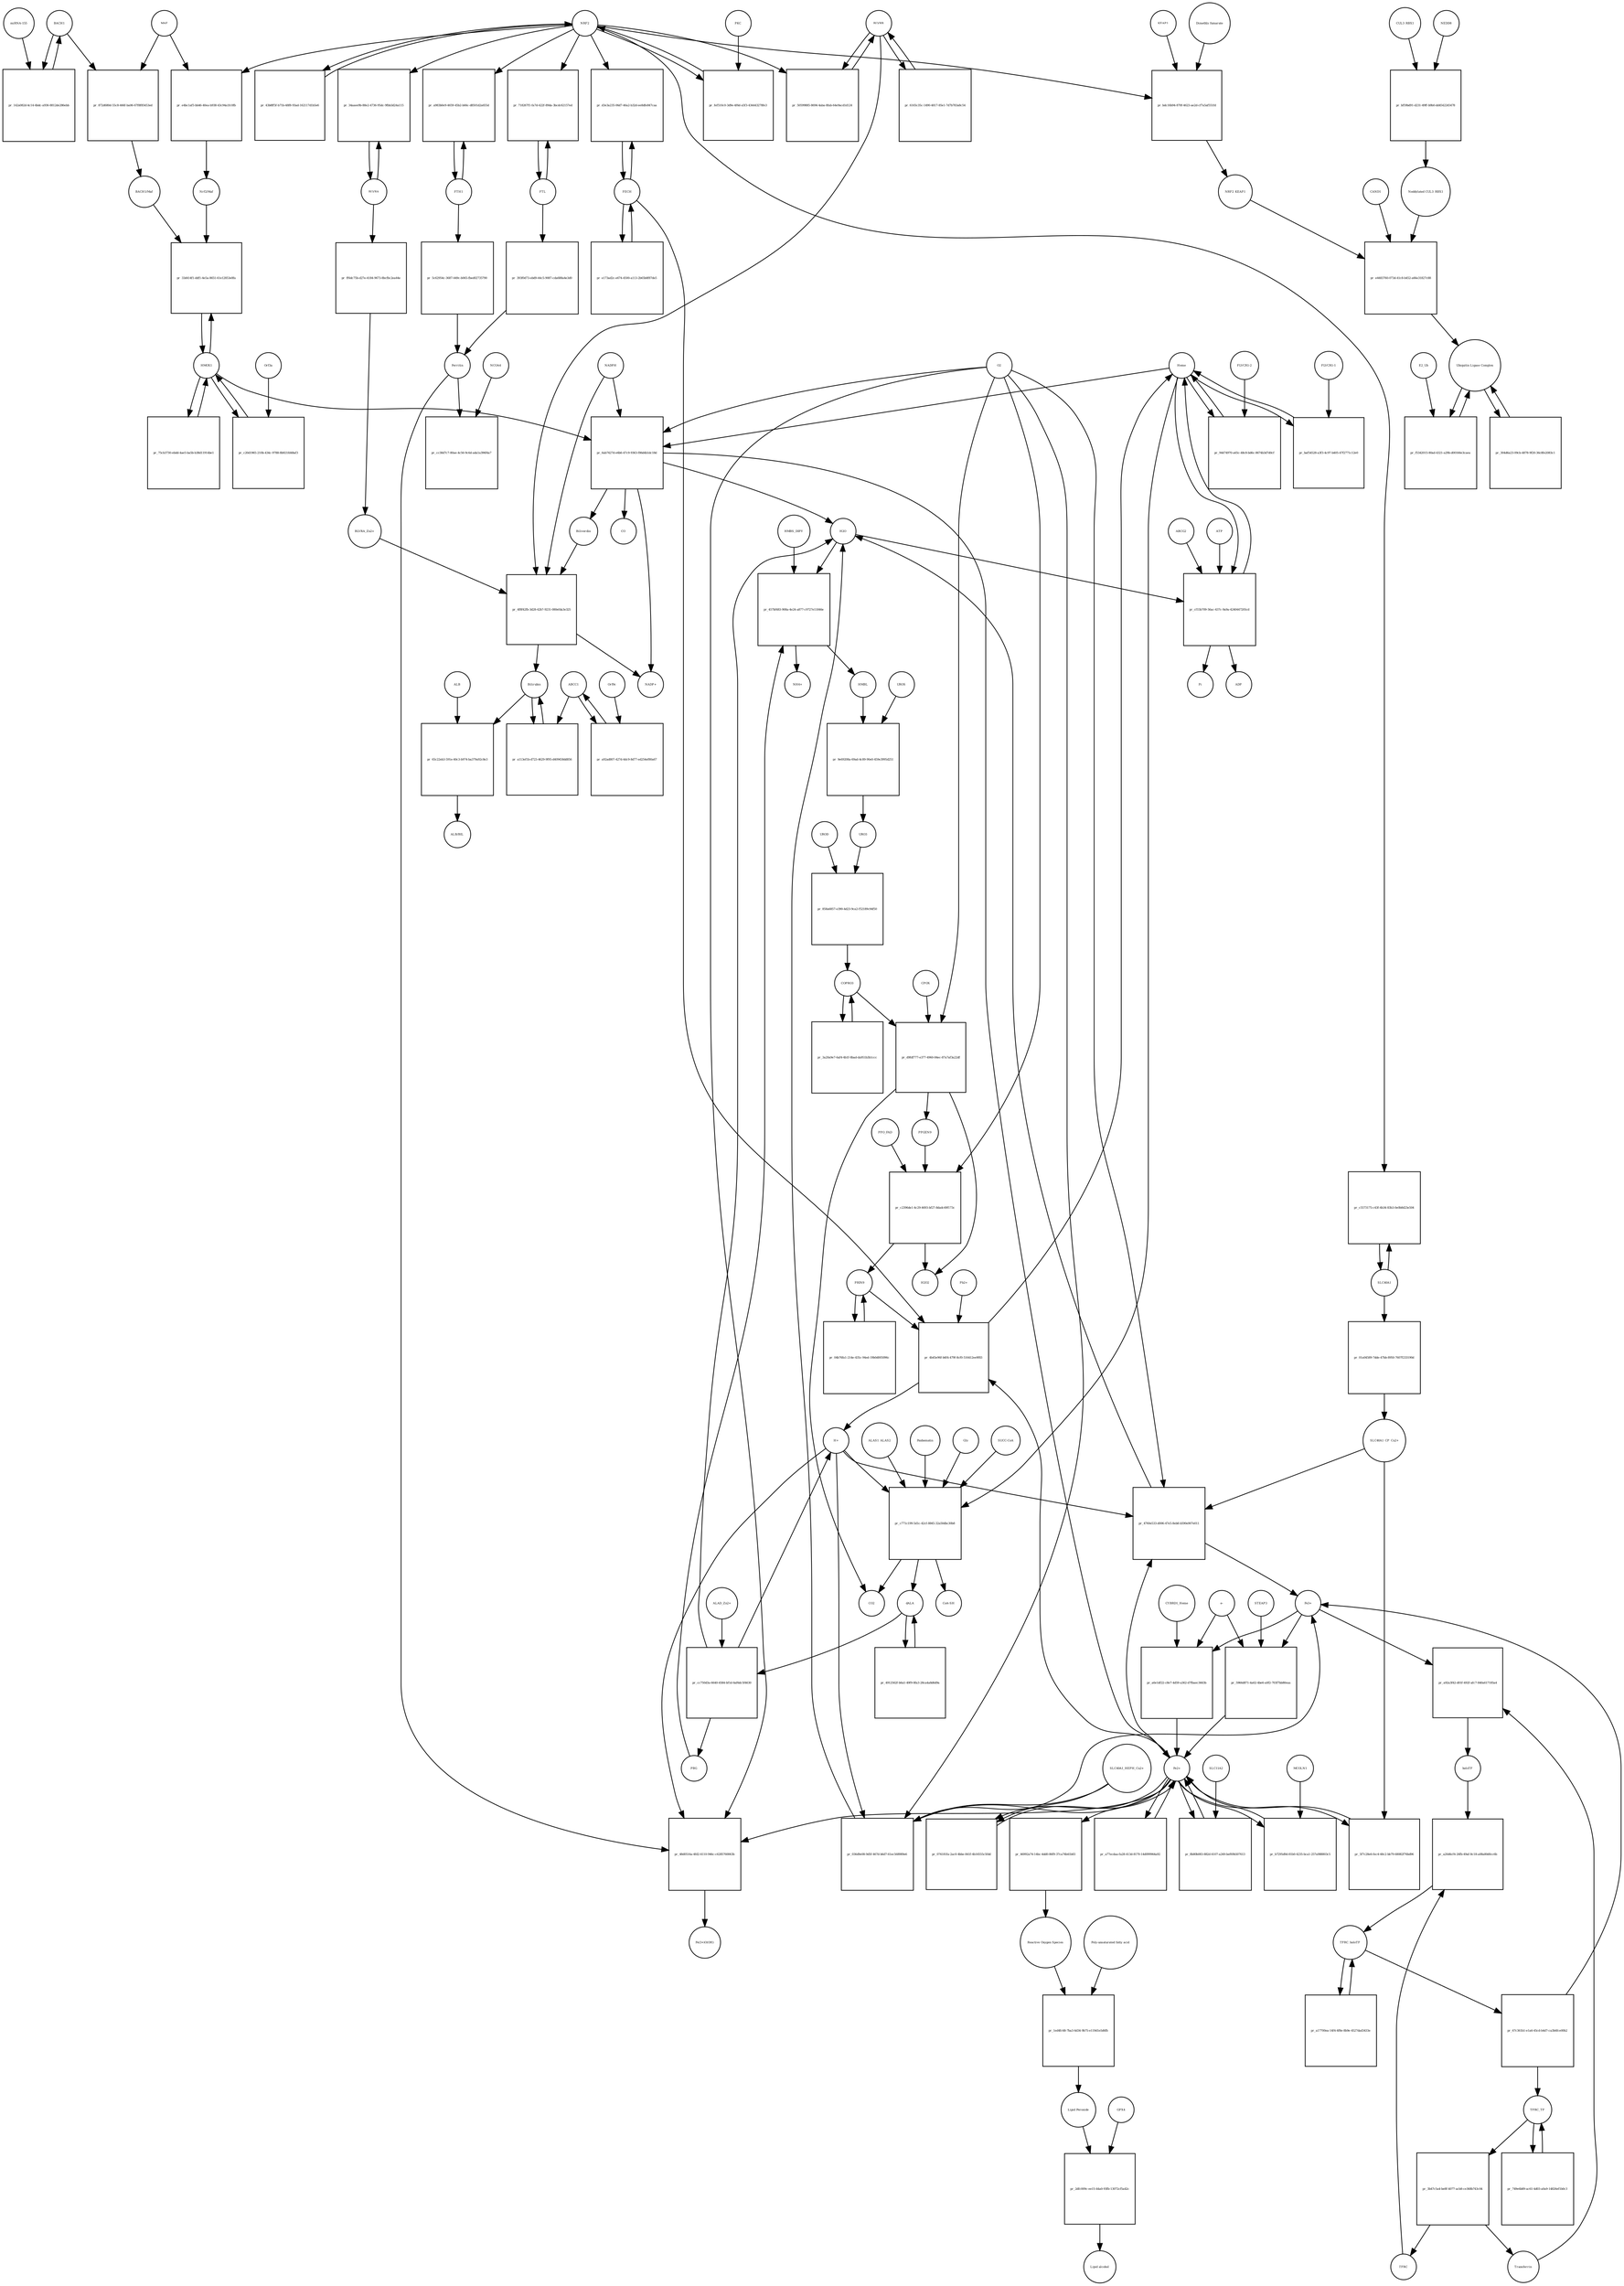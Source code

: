 strict digraph  {
Heme [annotation="urn_miriam_obo.chebi_CHEBI%3A30413", bipartite=0, cls="simple chemical", fontsize=4, label=Heme, shape=circle];
"pr_6ab7427d-e6b6-47c9-9363-f86d4b1dc18d" [annotation="", bipartite=1, cls=process, fontsize=4, label="pr_6ab7427d-e6b6-47c9-9363-f86d4b1dc18d", shape=square];
Biliverdin [annotation="urn_miriam_obo.chebi_CHEBI%3A17033", bipartite=0, cls="simple chemical", fontsize=4, label=Biliverdin, shape=circle];
HMOX1 [annotation=urn_miriam_uniprot_P09601, bipartite=0, cls=macromolecule, fontsize=4, label=HMOX1, shape=circle];
O2 [annotation="urn_miriam_obo.chebi_CHEBI%3A15379", bipartite=0, cls="simple chemical", fontsize=4, label=O2, shape=circle];
NADPH [annotation="urn_miriam_obo.chebi_CHEBI%3A16474", bipartite=0, cls="simple chemical", fontsize=4, label=NADPH, shape=circle];
H2O [annotation="urn_miriam_obo.chebi_CHEBI%3A15377", bipartite=0, cls="simple chemical", fontsize=4, label=H2O, shape=circle];
"Fe2+" [annotation="urn_miriam_obo.chebi_CHEBI%3A29033", bipartite=0, cls="simple chemical", fontsize=4, label="Fe2+", shape=circle];
"NADP+" [annotation="urn_miriam_obo.chebi_CHEBI%3A18009", bipartite=0, cls="simple chemical", fontsize=4, label="NADP+", shape=circle];
CO [annotation="urn_miriam_obo.chebi_CHEBI%3A17245", bipartite=0, cls="simple chemical", fontsize=4, label=CO, shape=circle];
"pr_94474970-a65c-48c8-bd6c-8674b3d7d0cf" [annotation="", bipartite=1, cls=process, fontsize=4, label="pr_94474970-a65c-48c8-bd6c-8674b3d7d0cf", shape=square];
"FLVCR1-2" [annotation=urn_miriam_uniprot_Q9Y5Y0, bipartite=0, cls=macromolecule, fontsize=4, label="FLVCR1-2", shape=circle];
"pr_4f8f42fb-3d28-42b7-9231-080efda3e325" [annotation="", bipartite=1, cls=process, fontsize=4, label="pr_4f8f42fb-3d28-42b7-9231-080efda3e325", shape=square];
Bilirubin [annotation="urn_miriam_obo.chebi_CHEBI%3A16990", bipartite=0, cls="simple chemical", fontsize=4, label=Bilirubin, shape=circle];
BLVRB [annotation=urn_miriam_uniprot_P30043, bipartite=0, cls=macromolecule, fontsize=4, label=BLVRB, shape=circle];
"BLVRA_Zn2+" [annotation="urn_miriam_obo.chebi_CHEBI%3A29805|urn_miriam_uniprot_P53004", bipartite=0, cls=complex, fontsize=4, label="BLVRA_Zn2+", shape=circle];
"pr_a113ef1b-d723-4629-9f95-d409458dd856" [annotation="", bipartite=1, cls=process, fontsize=4, label="pr_a113ef1b-d723-4629-9f95-d409458dd856", shape=square];
ABCC1 [annotation=urn_miriam_uniprot_P02768, bipartite=0, cls=macromolecule, fontsize=4, label=ABCC1, shape=circle];
"pr_65c22eb3-591e-40c3-b974-ba379a92c8e3" [annotation="", bipartite=1, cls=process, fontsize=4, label="pr_65c22eb3-591e-40c3-b974-ba379a92c8e3", shape=square];
ALB [annotation=urn_miriam_uniprot_P02768, bipartite=0, cls=macromolecule, fontsize=4, label=ALB, shape=circle];
"ALB/BIL" [annotation="urn_miriam_uniprot_P02768|urn_miriam_obo.chebi_CHEBI%3A16990", bipartite=0, cls=complex, fontsize=4, label="ALB/BIL", shape=circle];
NRF2 [annotation=urn_miriam_uniprot_Q16236, bipartite=0, cls=macromolecule, fontsize=4, label=NRF2, shape=circle];
"pr_e4bc1af5-bb46-40ea-b938-43c94a1fc0fb" [annotation="", bipartite=1, cls=process, fontsize=4, label="pr_e4bc1af5-bb46-40ea-b938-43c94a1fc0fb", shape=square];
MAF [annotation=urn_miriam_uniprot_O75444, bipartite=0, cls=macromolecule, fontsize=4, label=MAF, shape=circle];
"Nrf2/Maf" [annotation="", bipartite=0, cls=complex, fontsize=4, label="Nrf2/Maf", shape=circle];
"pr_872d680d-55c8-466f-ba06-67f8f85453ed" [annotation="", bipartite=1, cls=process, fontsize=4, label="pr_872d680d-55c8-466f-ba06-67f8f85453ed", shape=square];
BACH1 [annotation=urn_miriam_uniprot_O14867, bipartite=0, cls=macromolecule, fontsize=4, label=BACH1, shape=circle];
"BACH1/Maf" [annotation="", bipartite=0, cls=complex, fontsize=4, label="BACH1/Maf", shape=circle];
"pr_142a082d-4c14-4bdc-a936-8812de286ebb" [annotation="", bipartite=1, cls=process, fontsize=4, label="pr_142a082d-4c14-4bdc-a936-8812de286ebb", shape=square];
"miRNA-155" [annotation=urn_miriam_ncbigene_406947, bipartite=0, cls="nucleic acid feature", fontsize=4, label="miRNA-155", shape=circle];
"pr_33d414f1-ddf1-4e5a-8651-61e12853e8fa" [annotation="", bipartite=1, cls=process, fontsize=4, label="pr_33d414f1-ddf1-4e5a-8651-61e12853e8fa", shape=square];
PRIN9 [annotation="urn_miriam_obo.chebi_CHEBI%3A15430", bipartite=0, cls="simple chemical", fontsize=4, label=PRIN9, shape=circle];
"pr_4b45e96f-b6f4-479f-8cf0-516412ee9f83" [annotation="", bipartite=1, cls=process, fontsize=4, label="pr_4b45e96f-b6f4-479f-8cf0-516412ee9f83", shape=square];
FECH [annotation=urn_miriam_uniprot_P22830, bipartite=0, cls=macromolecule, fontsize=4, label=FECH, shape=circle];
"Pb2+" [annotation="urn_miriam_obo.chebi_CHEBI%3A27889", bipartite=0, cls="simple chemical", fontsize=4, label="Pb2+", shape=circle];
"H+" [annotation="urn_miriam_obo.chebi_CHEBI%3A15378", bipartite=0, cls="simple chemical", fontsize=4, label="H+", shape=circle];
"SUCC-CoA" [annotation="urn_miriam_obo.chebi_CHEBI%3A57292", bipartite=0, cls="simple chemical", fontsize=4, label="SUCC-CoA", shape=circle];
"pr_c771c199-5d1c-42cf-8845-32a50dbc30b8" [annotation="", bipartite=1, cls=process, fontsize=4, label="pr_c771c199-5d1c-42cf-8845-32a50dbc30b8", shape=square];
dALA [annotation="urn_miriam_obo.chebi_CHEBI%3A356416", bipartite=0, cls="simple chemical", fontsize=4, label=dALA, shape=circle];
ALAS1_ALAS2 [annotation="urn_miriam_uniprot_P13196|urn_miriam_uniprot_P22557", bipartite=0, cls=complex, fontsize=4, label=ALAS1_ALAS2, shape=circle];
Panhematin [annotation=urn_miriam_drugbank_DB03404, bipartite=0, cls="simple chemical", fontsize=4, label=Panhematin, shape=circle];
Gly [annotation="urn_miriam_obo.chebi_CHEBI%3A57305", bipartite=0, cls="simple chemical", fontsize=4, label=Gly, shape=circle];
"CoA-SH" [annotation="urn_miriam_obo.chebi_CHEBI%3A15346", bipartite=0, cls="simple chemical", fontsize=4, label="CoA-SH", shape=circle];
CO2 [annotation="urn_miriam_obo.chebi_CHEBI%3A16526", bipartite=0, cls="simple chemical", fontsize=4, label=CO2, shape=circle];
"pr_bdc16b94-870f-4623-ae2d-cf7a5af551fd" [annotation="", bipartite=1, cls=process, fontsize=4, label="pr_bdc16b94-870f-4623-ae2d-cf7a5af551fd", shape=square];
KEAP1 [annotation=urn_miriam_uniprot_Q14145, bipartite=0, cls=macromolecule, fontsize=4, label=KEAP1, shape=circle];
NRF2_KEAP1 [annotation="urn_miriam_uniprot_Q14145|urn_miriam_uniprot_Q16236", bipartite=0, cls=complex, fontsize=4, label=NRF2_KEAP1, shape=circle];
"Dimethly fumarate" [annotation=urn_miriam_drugbank_DB08908, bipartite=0, cls="simple chemical", fontsize=4, label="Dimethly fumarate", shape=circle];
"Ubiquitin Ligase Complex" [annotation="urn_miriam_uniprot_Q14145|urn_miriam_uniprot_Q15843|urn_miriam_uniprot_Q13618|urn_miriam_uniprot_P62877|urn_miriam_uniprot_Q16236|urn_miriam_pubmed_19940261", bipartite=0, cls=complex, fontsize=4, label="Ubiquitin Ligase Complex", shape=circle];
"pr_304d6a23-09cb-4878-9f20-36c8fe2083c1" [annotation="", bipartite=1, cls=process, fontsize=4, label="pr_304d6a23-09cb-4878-9f20-36c8fe2083c1", shape=square];
"pr_cc750d3a-6640-4584-bf1d-6af6dc5f4630" [annotation="", bipartite=1, cls=process, fontsize=4, label="pr_cc750d3a-6640-4584-bf1d-6af6dc5f4630", shape=square];
PBG [annotation="urn_miriam_obo.chebi_CHEBI%3A58126", bipartite=0, cls="simple chemical", fontsize=4, label=PBG, shape=circle];
"ALAD_Zn2+" [annotation="urn_miriam_uniprot_P13716|urn_miriam_obo.chebi_CHEBI%3A29105", bipartite=0, cls=complex, fontsize=4, label="ALAD_Zn2+", shape=circle];
"pr_457bf483-908a-4e24-a877-c9727e11846e" [annotation="", bipartite=1, cls=process, fontsize=4, label="pr_457bf483-908a-4e24-a877-c9727e11846e", shape=square];
HMBL [annotation="urn_miriam_obo.chebi_CHEBI%3A57845", bipartite=0, cls="simple chemical", fontsize=4, label=HMBL, shape=circle];
HMBS_DIPY [annotation="urn_miriam_obo.chebi_CHEBI%3A36319|urn_miriam_uniprot_P08397", bipartite=0, cls=complex, fontsize=4, label=HMBS_DIPY, shape=circle];
"NH4+" [annotation="urn_miriam_obo.chebi_CHEBI%3A28938", bipartite=0, cls="simple chemical", fontsize=4, label="NH4+", shape=circle];
"pr_9e69208a-69ad-4c89-90e0-459e3995d251" [annotation="", bipartite=1, cls=process, fontsize=4, label="pr_9e69208a-69ad-4c89-90e0-459e3995d251", shape=square];
URO3 [annotation="urn_miriam_obo.chebi_CHEBI%3A15437", bipartite=0, cls="simple chemical", fontsize=4, label=URO3, shape=circle];
UROS [annotation=urn_miriam_uniprot_P10746, bipartite=0, cls=macromolecule, fontsize=4, label=UROS, shape=circle];
"pr_858a6857-e390-4d23-9ca2-f52189c94f50" [annotation="", bipartite=1, cls=process, fontsize=4, label="pr_858a6857-e390-4d23-9ca2-f52189c94f50", shape=square];
COPRO3 [annotation="urn_miriam_obo.chebi_CHEBI%3A15439", bipartite=0, cls="simple chemical", fontsize=4, label=COPRO3, shape=circle];
UROD [annotation=urn_miriam_uniprot_P06132, bipartite=0, cls=macromolecule, fontsize=4, label=UROD, shape=circle];
"pr_d9fdf777-e377-4960-84ec-87a7af3a22df" [annotation="", bipartite=1, cls=process, fontsize=4, label="pr_d9fdf777-e377-4960-84ec-87a7af3a22df", shape=square];
PPGEN9 [annotation="urn_miriam_obo.chebi_CHEBI%3A15435", bipartite=0, cls="simple chemical", fontsize=4, label=PPGEN9, shape=circle];
CPOX [annotation=urn_miriam_uniprot_P36551, bipartite=0, cls=macromolecule, fontsize=4, label=CPOX, shape=circle];
H2O2 [annotation="urn_miriam_obo.chebi_CHEBI%3A16240", bipartite=0, cls="simple chemical", fontsize=4, label=H2O2, shape=circle];
"pr_c2396de1-4c29-4693-bf27-8dadc49f173c" [annotation="", bipartite=1, cls=process, fontsize=4, label="pr_c2396de1-4c29-4693-bf27-8dadc49f173c", shape=square];
PPO_FAD [annotation="urn_miriam_obo.chebi_CHEBI%3A16238|urn_miriam_uniprot_P50336", bipartite=0, cls=complex, fontsize=4, label=PPO_FAD, shape=circle];
"pr_43b8ff5f-b71b-48f8-93ad-162117d1b5e6" [annotation="", bipartite=1, cls=process, fontsize=4, label="pr_43b8ff5f-b71b-48f8-93ad-162117d1b5e6", shape=square];
"pr_4912562f-b6a1-49f9-8fa3-28ca4a8d6d9a" [annotation="", bipartite=1, cls="uncertain process", fontsize=4, label="pr_4912562f-b6a1-49f9-8fa3-28ca4a8d6d9a", shape=square];
"pr_3a20a9e7-6af4-4b1f-8bad-da951b3b1ccc" [annotation="", bipartite=1, cls="uncertain process", fontsize=4, label="pr_3a20a9e7-6af4-4b1f-8bad-da951b3b1ccc", shape=square];
"pr_04b76fa1-214e-435c-94ed-19b0d005096c" [annotation="", bipartite=1, cls="uncertain process", fontsize=4, label="pr_04b76fa1-214e-435c-94ed-19b0d005096c", shape=square];
"Poly-unsaturated fatty acid" [annotation="urn_miriam_obo.chebi_CHEBI%3A26208", bipartite=0, cls="simple chemical", fontsize=4, label="Poly-unsaturated fatty acid", shape=circle];
"pr_1ed4fc68-7ba3-4d34-9b75-e119d1e5d6fb" [annotation="", bipartite=1, cls=process, fontsize=4, label="pr_1ed4fc68-7ba3-4d34-9b75-e119d1e5d6fb", shape=square];
"Lipid Peroxide" [annotation="urn_miriam_obo.chebi_CHEBI%3A61051", bipartite=0, cls="simple chemical", fontsize=4, label="Lipid Peroxide", shape=circle];
"Reactive Oxygen Species" [annotation="urn_miriam_obo.chebi_CHEBI%3A26523", bipartite=0, cls="simple chemical", fontsize=4, label="Reactive Oxygen Species", shape=circle];
"pr_48d0516a-4fd2-4110-946c-c6285760063b" [annotation="", bipartite=1, cls=process, fontsize=4, label="pr_48d0516a-4fd2-4110-946c-c6285760063b", shape=square];
"Fe(3+)O(OH)" [annotation="urn_miriam_obo.chebi_CHEBI%3A78619", bipartite=0, cls="simple chemical", fontsize=4, label="Fe(3+)O(OH)", shape=circle];
Ferritin [annotation=urn_miriam_uniprot_P02794, bipartite=0, cls=complex, fontsize=4, label=Ferritin, shape=circle];
"pr_5f7c28e6-fec4-48c2-bb79-68082f76bd96" [annotation="", bipartite=1, cls=process, fontsize=4, label="pr_5f7c28e6-fec4-48c2-bb79-68082f76bd96", shape=square];
"SLC40A1_CP_Cu2+" [annotation="urn_miriam_uniprot_P00450|urn_miriam_uniprot_Q9NP59|urn_miriam_obo.chebi_CHEBI%3A29036", bipartite=0, cls=complex, fontsize=4, label="SLC40A1_CP_Cu2+", shape=circle];
"pr_4760e533-d006-47e5-8eb8-b590e907e011" [annotation="", bipartite=1, cls=process, fontsize=4, label="pr_4760e533-d006-47e5-8eb8-b590e907e011", shape=square];
"Fe3+" [annotation="urn_miriam_obo.chebi_CHEBI%3A29034", bipartite=0, cls="simple chemical", fontsize=4, label="Fe3+", shape=circle];
SLC40A1 [annotation=urn_miriam_ncbigene_30061, bipartite=0, cls="nucleic acid feature", fontsize=4, label=SLC40A1, shape=circle];
"pr_c5573175-c43f-4b34-83b3-0e0b8d23e504" [annotation="", bipartite=1, cls=process, fontsize=4, label="pr_c5573175-c43f-4b34-83b3-0e0b8d23e504", shape=square];
FTH1 [annotation=urn_miriam_ncbigene_2495, bipartite=0, cls="nucleic acid feature", fontsize=4, label=FTH1, shape=circle];
"pr_a983b0e9-4659-45b2-b66c-d8501d2a655d" [annotation="", bipartite=1, cls=process, fontsize=4, label="pr_a983b0e9-4659-45b2-b66c-d8501d2a655d", shape=square];
FTL [annotation=urn_miriam_ncbigene_2512, bipartite=0, cls="nucleic acid feature", fontsize=4, label=FTL, shape=circle];
"pr_718267f1-fa7d-422f-89da-3bcdc62157ed" [annotation="", bipartite=1, cls=process, fontsize=4, label="pr_718267f1-fa7d-422f-89da-3bcdc62157ed", shape=square];
"pr_5c62954c-3687-449c-b065-fbed02735790" [annotation="", bipartite=1, cls=process, fontsize=4, label="pr_5c62954c-3687-449c-b065-fbed02735790", shape=square];
"pr_393f0d73-ebd9-44c5-9087-cda688a4e3d0" [annotation="", bipartite=1, cls=process, fontsize=4, label="pr_393f0d73-ebd9-44c5-9087-cda688a4e3d0", shape=square];
"pr_d3e3a235-06d7-46a2-b32d-ee8dfe847caa" [annotation="", bipartite=1, cls=process, fontsize=4, label="pr_d3e3a235-06d7-46a2-b32d-ee8dfe847caa", shape=square];
"pr_e173ad2c-e674-4500-a113-2b65b8f87de5" [annotation="", bipartite=1, cls=process, fontsize=4, label="pr_e173ad2c-e674-4500-a113-2b65b8f87de5", shape=square];
"pr_75cb3730-ebdd-4ae5-ba5b-b38d11914be1" [annotation="", bipartite=1, cls=process, fontsize=4, label="pr_75cb3730-ebdd-4ae5-ba5b-b38d11914be1", shape=square];
BLVRA [annotation=urn_miriam_ncbigene_644, bipartite=0, cls="nucleic acid feature", fontsize=4, label=BLVRA, shape=circle];
"pr_34aaee9b-88e2-4736-95dc-9fbb3d24a115" [annotation="", bipartite=1, cls=process, fontsize=4, label="pr_34aaee9b-88e2-4736-95dc-9fbb3d24a115", shape=square];
"pr_50599885-8694-4aba-8fab-64e9acd1d124" [annotation="", bipartite=1, cls=process, fontsize=4, label="pr_50599885-8694-4aba-8fab-64e9acd1d124", shape=square];
"pr_6165c35c-1490-4817-85e1-7d7b783a8c54" [annotation="", bipartite=1, cls=process, fontsize=4, label="pr_6165c35c-1490-4817-85e1-7d7b783a8c54", shape=square];
"pr_ff6dc75b-d27e-4184-9673-8bcfbc2ea44e" [annotation="", bipartite=1, cls=process, fontsize=4, label="pr_ff6dc75b-d27e-4184-9673-8bcfbc2ea44e", shape=square];
"pr_01a04589-7dde-47bb-8950-7607f233190d" [annotation="", bipartite=1, cls=process, fontsize=4, label="pr_01a04589-7dde-47bb-8950-7607f233190d", shape=square];
"pr_cc38d7c7-80ae-4c56-9c6d-ada1a396f4a7" [annotation="", bipartite=1, cls=process, fontsize=4, label="pr_cc38d7c7-80ae-4c56-9c6d-ada1a396f4a7", shape=square];
NCOA4 [annotation=urn_miriam_uniprot_Q13772, bipartite=0, cls=macromolecule, fontsize=4, label=NCOA4, shape=circle];
"pr_a6e1df22-c8e7-4d59-a362-d7fbaec3663b" [annotation="", bipartite=1, cls=process, fontsize=4, label="pr_a6e1df22-c8e7-4d59-a362-d7fbaec3663b", shape=square];
CYBRD1_Heme [annotation="urn_miriam_uniprot_Q53TN4|urn_miriam_obo.chebi_CHEBI%3A30413", bipartite=0, cls=complex, fontsize=4, label=CYBRD1_Heme, shape=circle];
"e-" [annotation="urn_miriam_obo.chebi_CHEBI%3A10545", bipartite=0, cls="simple chemical", fontsize=4, label="e-", shape=circle];
"pr_8b80b083-882d-4107-a249-bef69b507613" [annotation="", bipartite=1, cls=process, fontsize=4, label="pr_8b80b083-882d-4107-a249-bef69b507613", shape=square];
SLC11A2 [annotation=urn_miriam_uniprot_P49281, bipartite=0, cls=macromolecule, fontsize=4, label=SLC11A2, shape=circle];
"pr_2dfc009c-ee15-44a0-93fb-13072cf5a42c" [annotation="", bipartite=1, cls=process, fontsize=4, label="pr_2dfc009c-ee15-44a0-93fb-13072cf5a42c", shape=square];
"Lipid alcohol" [annotation="urn_miriam_obo.chebi_CHEBI%3A24026", bipartite=0, cls="simple chemical", fontsize=4, label="Lipid alcohol", shape=circle];
GPX4 [annotation=urn_miriam_uniprot_P36969, bipartite=0, cls=macromolecule, fontsize=4, label=GPX4, shape=circle];
"pr_c20d1965-210b-434c-9788-8b921fd48af3" [annotation="", bipartite=1, cls=process, fontsize=4, label="pr_c20d1965-210b-434c-9788-8b921fd48af3", shape=square];
Orf3a [annotation=urn_miriam_ncbigene_43740569, bipartite=0, cls=macromolecule, fontsize=4, label=Orf3a, shape=circle];
"pr_46992a74-14bc-4dd0-86f9-37ca74b41b83" [annotation="", bipartite=1, cls=process, fontsize=4, label="pr_46992a74-14bc-4dd0-86f9-37ca74b41b83", shape=square];
"pr_a92ad807-427d-4dc9-8d77-ed254ef80a67" [annotation="", bipartite=1, cls=process, fontsize=4, label="pr_a92ad807-427d-4dc9-8d77-ed254ef80a67", shape=square];
Orf9c [annotation="", bipartite=0, cls=macromolecule, fontsize=4, label=Orf9c, shape=circle];
CUL3_RBX1 [annotation="urn_miriam_uniprot_Q13618|urn_miriam_uniprot_P62877", bipartite=0, cls=complex, fontsize=4, label=CUL3_RBX1, shape=circle];
"pr_bf59bd91-d231-49ff-b9b0-dd4542245478" [annotation="", bipartite=1, cls=process, fontsize=4, label="pr_bf59bd91-d231-49ff-b9b0-dd4542245478", shape=square];
"Neddylated CUL3_RBX1" [annotation="urn_miriam_uniprot_Q15843|urn_miriam_uniprot_Q13618|urn_miriam_uniprot_P62877", bipartite=0, cls=complex, fontsize=4, label="Neddylated CUL3_RBX1", shape=circle];
NEDD8 [annotation=urn_miriam_uniprot_Q15843, bipartite=0, cls="simple chemical", fontsize=4, label=NEDD8, shape=circle];
"pr_e4483760-073d-41c8-b452-a66e31827c88" [annotation="", bipartite=1, cls=process, fontsize=4, label="pr_e4483760-073d-41c8-b452-a66e31827c88", shape=square];
CAND1 [annotation=urn_miriam_uniprot_Q86VP6, bipartite=0, cls=macromolecule, fontsize=4, label=CAND1, shape=circle];
E2_Ub [annotation="urn_miriam_pubmed_19940261|urn_miriam_uniprot_P0CG48", bipartite=0, cls=complex, fontsize=4, label=E2_Ub, shape=circle];
"pr_f5342015-80ad-4321-a29b-d00166e3caea" [annotation="", bipartite=1, cls=process, fontsize=4, label="pr_f5342015-80ad-4321-a29b-d00166e3caea", shape=square];
"pr_fef510c0-3d9e-4f6d-a5f3-434443278fe3" [annotation="", bipartite=1, cls=process, fontsize=4, label="pr_fef510c0-3d9e-4f6d-a5f3-434443278fe3", shape=square];
PKC [annotation=urn_miriam_pubmed_12198130, bipartite=0, cls=macromolecule, fontsize=4, label=PKC, shape=circle];
"pr_baf54528-a3f3-4c97-b405-47f2771c12e0" [annotation="", bipartite=1, cls=process, fontsize=4, label="pr_baf54528-a3f3-4c97-b405-47f2771c12e0", shape=square];
"FLVCR1-1" [annotation=urn_miriam_uniprot_Q9Y5Y0, bipartite=0, cls=macromolecule, fontsize=4, label="FLVCR1-1", shape=circle];
"pr_cf15b709-56ac-437c-9a9a-4240447205cd" [annotation="", bipartite=1, cls=process, fontsize=4, label="pr_cf15b709-56ac-437c-9a9a-4240447205cd", shape=square];
ABCG2 [annotation=urn_miriam_uniprot_Q9UNQ0, bipartite=0, cls="macromolecule multimer", fontsize=4, label=ABCG2, shape=circle];
ATP [annotation="urn_miriam_obo.chebi_CHEBI%3A30616", bipartite=0, cls="simple chemical", fontsize=4, label=ATP, shape=circle];
Pi [annotation="urn_miriam_obo.chebi_CHEBI%3A18367", bipartite=0, cls="simple chemical", fontsize=4, label=Pi, shape=circle];
ADP [annotation="urn_miriam_obo.chebi_CHEBI%3A456216", bipartite=0, cls="simple chemical", fontsize=4, label=ADP, shape=circle];
"pr_074181fa-2ac0-4bbe-841f-4b16555c5fdd" [annotation="", bipartite=1, cls=process, fontsize=4, label="pr_074181fa-2ac0-4bbe-841f-4b16555c5fdd", shape=square];
"SLC40A1_HEPH_Cu2+" [annotation="urn_miriam_uniprot_Q9BQS7|urn_miriam_uniprot_Q9NP59|urn_miriam_obo.chebi_CHEBI%3A28694", bipartite=0, cls=complex, fontsize=4, label="SLC40A1_HEPH_Cu2+", shape=circle];
"pr_036d9e08-9d5f-467d-b6d7-61ec568989e6" [annotation="", bipartite=1, cls=process, fontsize=4, label="pr_036d9e08-9d5f-467d-b6d7-61ec568989e6", shape=square];
"pr_a92a3f42-d01f-492f-afc7-840a617185a4" [annotation="", bipartite=1, cls=process, fontsize=4, label="pr_a92a3f42-d01f-492f-afc7-840a617185a4", shape=square];
Transferrin [annotation=urn_miriam_uniprot_P02787, bipartite=0, cls=macromolecule, fontsize=4, label=Transferrin, shape=circle];
holoTF [annotation="urn_miriam_uniprot_P02787|urn_miriam_obo.chebi_CHEBI%3A29034", bipartite=0, cls=complex, fontsize=4, label=holoTF, shape=circle];
TFRC [annotation=urn_miriam_uniprot_P02786, bipartite=0, cls="macromolecule multimer", fontsize=4, label=TFRC, shape=circle];
"pr_a20d6cf4-26fb-49af-8c18-a08a80d0cc6b" [annotation="", bipartite=1, cls=process, fontsize=4, label="pr_a20d6cf4-26fb-49af-8c18-a08a80d0cc6b", shape=square];
TFRC_holoTF [annotation="urn_miriam_uniprot_P02787|urn_miriam_obo.chebi_CHEBI%3A29034|urn_miriam_uniprot_P02786", bipartite=0, cls=complex, fontsize=4, label=TFRC_holoTF, shape=circle];
"pr_a17700ea-14f4-4f8e-8b9e-4527dad3433e" [annotation="", bipartite=1, cls=process, fontsize=4, label="pr_a17700ea-14f4-4f8e-8b9e-4527dad3433e", shape=square];
"pr_67c361b1-e1a6-45cd-b4d7-ca3b6fce00b2" [annotation="", bipartite=1, cls=process, fontsize=4, label="pr_67c361b1-e1a6-45cd-b4d7-ca3b6fce00b2", shape=square];
TFRC_TF [annotation="urn_miriam_uniprot_P02787|urn_miriam_uniprot_P02786", bipartite=0, cls=complex, fontsize=4, label=TFRC_TF, shape=circle];
"pr_5966d871-4a62-4be6-a0f2-703f7bb80eaa" [annotation="", bipartite=1, cls=process, fontsize=4, label="pr_5966d871-4a62-4be6-a0f2-703f7bb80eaa", shape=square];
STEAP3 [annotation=urn_miriam_uniprot_Q658P3, bipartite=0, cls=macromolecule, fontsize=4, label=STEAP3, shape=circle];
"pr_b7295d9d-81b0-4235-bca1-257a988803c5" [annotation="", bipartite=1, cls=process, fontsize=4, label="pr_b7295d9d-81b0-4235-bca1-257a988803c5", shape=square];
MCOLN1 [annotation=urn_miriam_uniprot_Q9GZU1, bipartite=0, cls=macromolecule, fontsize=4, label=MCOLN1, shape=circle];
"pr_a77ecdaa-fa28-413d-8170-14d099964a92" [annotation="", bipartite=1, cls=process, fontsize=4, label="pr_a77ecdaa-fa28-413d-8170-14d099964a92", shape=square];
"pr_749e6b89-ac61-4d03-a0a9-14826ef1b0c3" [annotation="", bipartite=1, cls=process, fontsize=4, label="pr_749e6b89-ac61-4d03-a0a9-14826ef1b0c3", shape=square];
"pr_3b47c5a4-be8f-4077-acb8-ce368b743c04" [annotation="", bipartite=1, cls=process, fontsize=4, label="pr_3b47c5a4-be8f-4077-acb8-ce368b743c04", shape=square];
Heme -> "pr_6ab7427d-e6b6-47c9-9363-f86d4b1dc18d"  [annotation="", interaction_type=consumption];
Heme -> "pr_94474970-a65c-48c8-bd6c-8674b3d7d0cf"  [annotation="", interaction_type=consumption];
Heme -> "pr_c771c199-5d1c-42cf-8845-32a50dbc30b8"  [annotation=urn_miriam_pubmed_25446301, interaction_type=inhibition];
Heme -> "pr_baf54528-a3f3-4c97-b405-47f2771c12e0"  [annotation="", interaction_type=consumption];
Heme -> "pr_cf15b709-56ac-437c-9a9a-4240447205cd"  [annotation="", interaction_type=consumption];
"pr_6ab7427d-e6b6-47c9-9363-f86d4b1dc18d" -> Biliverdin  [annotation="", interaction_type=production];
"pr_6ab7427d-e6b6-47c9-9363-f86d4b1dc18d" -> H2O  [annotation="", interaction_type=production];
"pr_6ab7427d-e6b6-47c9-9363-f86d4b1dc18d" -> "Fe2+"  [annotation="", interaction_type=production];
"pr_6ab7427d-e6b6-47c9-9363-f86d4b1dc18d" -> "NADP+"  [annotation="", interaction_type=production];
"pr_6ab7427d-e6b6-47c9-9363-f86d4b1dc18d" -> CO  [annotation="", interaction_type=production];
Biliverdin -> "pr_4f8f42fb-3d28-42b7-9231-080efda3e325"  [annotation="", interaction_type=consumption];
HMOX1 -> "pr_6ab7427d-e6b6-47c9-9363-f86d4b1dc18d"  [annotation="", interaction_type=catalysis];
HMOX1 -> "pr_33d414f1-ddf1-4e5a-8651-61e12853e8fa"  [annotation="", interaction_type=consumption];
HMOX1 -> "pr_75cb3730-ebdd-4ae5-ba5b-b38d11914be1"  [annotation="", interaction_type=consumption];
HMOX1 -> "pr_c20d1965-210b-434c-9788-8b921fd48af3"  [annotation="", interaction_type=consumption];
O2 -> "pr_6ab7427d-e6b6-47c9-9363-f86d4b1dc18d"  [annotation="", interaction_type=consumption];
O2 -> "pr_d9fdf777-e377-4960-84ec-87a7af3a22df"  [annotation="", interaction_type=consumption];
O2 -> "pr_c2396de1-4c29-4693-bf27-8dadc49f173c"  [annotation="", interaction_type=consumption];
O2 -> "pr_48d0516a-4fd2-4110-946c-c6285760063b"  [annotation="", interaction_type=consumption];
O2 -> "pr_4760e533-d006-47e5-8eb8-b590e907e011"  [annotation="", interaction_type=consumption];
O2 -> "pr_036d9e08-9d5f-467d-b6d7-61ec568989e6"  [annotation="", interaction_type=consumption];
NADPH -> "pr_6ab7427d-e6b6-47c9-9363-f86d4b1dc18d"  [annotation="", interaction_type=consumption];
NADPH -> "pr_4f8f42fb-3d28-42b7-9231-080efda3e325"  [annotation="", interaction_type=consumption];
H2O -> "pr_457bf483-908a-4e24-a877-c9727e11846e"  [annotation="", interaction_type=consumption];
H2O -> "pr_cf15b709-56ac-437c-9a9a-4240447205cd"  [annotation="", interaction_type=consumption];
"Fe2+" -> "pr_4b45e96f-b6f4-479f-8cf0-516412ee9f83"  [annotation="", interaction_type=consumption];
"Fe2+" -> "pr_48d0516a-4fd2-4110-946c-c6285760063b"  [annotation="", interaction_type=consumption];
"Fe2+" -> "pr_5f7c28e6-fec4-48c2-bb79-68082f76bd96"  [annotation="", interaction_type=consumption];
"Fe2+" -> "pr_4760e533-d006-47e5-8eb8-b590e907e011"  [annotation="", interaction_type=consumption];
"Fe2+" -> "pr_8b80b083-882d-4107-a249-bef69b507613"  [annotation="", interaction_type=consumption];
"Fe2+" -> "pr_46992a74-14bc-4dd0-86f9-37ca74b41b83"  [annotation="urn_miriam_pubmed_26794443|urn_miriam_pubmed_30692038", interaction_type=catalysis];
"Fe2+" -> "pr_074181fa-2ac0-4bbe-841f-4b16555c5fdd"  [annotation="", interaction_type=consumption];
"Fe2+" -> "pr_036d9e08-9d5f-467d-b6d7-61ec568989e6"  [annotation="", interaction_type=consumption];
"Fe2+" -> "pr_b7295d9d-81b0-4235-bca1-257a988803c5"  [annotation="", interaction_type=consumption];
"Fe2+" -> "pr_a77ecdaa-fa28-413d-8170-14d099964a92"  [annotation="", interaction_type=consumption];
"pr_94474970-a65c-48c8-bd6c-8674b3d7d0cf" -> Heme  [annotation="", interaction_type=production];
"FLVCR1-2" -> "pr_94474970-a65c-48c8-bd6c-8674b3d7d0cf"  [annotation="", interaction_type=catalysis];
"pr_4f8f42fb-3d28-42b7-9231-080efda3e325" -> Bilirubin  [annotation="", interaction_type=production];
"pr_4f8f42fb-3d28-42b7-9231-080efda3e325" -> "NADP+"  [annotation="", interaction_type=production];
Bilirubin -> "pr_a113ef1b-d723-4629-9f95-d409458dd856"  [annotation="", interaction_type=consumption];
Bilirubin -> "pr_65c22eb3-591e-40c3-b974-ba379a92c8e3"  [annotation="", interaction_type=consumption];
BLVRB -> "pr_4f8f42fb-3d28-42b7-9231-080efda3e325"  [annotation="", interaction_type=catalysis];
BLVRB -> "pr_50599885-8694-4aba-8fab-64e9acd1d124"  [annotation="", interaction_type=consumption];
BLVRB -> "pr_6165c35c-1490-4817-85e1-7d7b783a8c54"  [annotation="", interaction_type=consumption];
"BLVRA_Zn2+" -> "pr_4f8f42fb-3d28-42b7-9231-080efda3e325"  [annotation="", interaction_type=catalysis];
"pr_a113ef1b-d723-4629-9f95-d409458dd856" -> Bilirubin  [annotation="", interaction_type=production];
ABCC1 -> "pr_a113ef1b-d723-4629-9f95-d409458dd856"  [annotation="", interaction_type=catalysis];
ABCC1 -> "pr_a92ad807-427d-4dc9-8d77-ed254ef80a67"  [annotation="", interaction_type=consumption];
"pr_65c22eb3-591e-40c3-b974-ba379a92c8e3" -> "ALB/BIL"  [annotation="", interaction_type=production];
ALB -> "pr_65c22eb3-591e-40c3-b974-ba379a92c8e3"  [annotation="", interaction_type=consumption];
NRF2 -> "pr_e4bc1af5-bb46-40ea-b938-43c94a1fc0fb"  [annotation="", interaction_type=consumption];
NRF2 -> "pr_bdc16b94-870f-4623-ae2d-cf7a5af551fd"  [annotation="", interaction_type=consumption];
NRF2 -> "pr_43b8ff5f-b71b-48f8-93ad-162117d1b5e6"  [annotation="", interaction_type=consumption];
NRF2 -> "pr_c5573175-c43f-4b34-83b3-0e0b8d23e504"  [annotation=urn_miriam_pubmed_30692038, interaction_type=catalysis];
NRF2 -> "pr_a983b0e9-4659-45b2-b66c-d8501d2a655d"  [annotation=urn_miriam_pubmed_30692038, interaction_type=catalysis];
NRF2 -> "pr_718267f1-fa7d-422f-89da-3bcdc62157ed"  [annotation=urn_miriam_pubmed_30692038, interaction_type=catalysis];
NRF2 -> "pr_d3e3a235-06d7-46a2-b32d-ee8dfe847caa"  [annotation="urn_miriam_pubmed_30692038|urn_miriam_pubmed_23766848", interaction_type=catalysis];
NRF2 -> "pr_34aaee9b-88e2-4736-95dc-9fbb3d24a115"  [annotation=urn_miriam_pubmed_30692038, interaction_type=catalysis];
NRF2 -> "pr_50599885-8694-4aba-8fab-64e9acd1d124"  [annotation=urn_miriam_pubmed_30692038, interaction_type=catalysis];
NRF2 -> "pr_fef510c0-3d9e-4f6d-a5f3-434443278fe3"  [annotation="", interaction_type=consumption];
"pr_e4bc1af5-bb46-40ea-b938-43c94a1fc0fb" -> "Nrf2/Maf"  [annotation="", interaction_type=production];
MAF -> "pr_e4bc1af5-bb46-40ea-b938-43c94a1fc0fb"  [annotation="", interaction_type=consumption];
MAF -> "pr_872d680d-55c8-466f-ba06-67f8f85453ed"  [annotation="", interaction_type=consumption];
"Nrf2/Maf" -> "pr_33d414f1-ddf1-4e5a-8651-61e12853e8fa"  [annotation="urn_miriam_pubmed_10473555|urn_miriam_pubmed_31827672|urn_miriam_pubmed_30692038|urn_miriam_pubmed_29717933", interaction_type=catalysis];
"pr_872d680d-55c8-466f-ba06-67f8f85453ed" -> "BACH1/Maf"  [annotation="", interaction_type=production];
BACH1 -> "pr_872d680d-55c8-466f-ba06-67f8f85453ed"  [annotation="", interaction_type=consumption];
BACH1 -> "pr_142a082d-4c14-4bdc-a936-8812de286ebb"  [annotation="", interaction_type=consumption];
"BACH1/Maf" -> "pr_33d414f1-ddf1-4e5a-8651-61e12853e8fa"  [annotation="urn_miriam_pubmed_10473555|urn_miriam_pubmed_31827672|urn_miriam_pubmed_30692038|urn_miriam_pubmed_29717933", interaction_type=inhibition];
"pr_142a082d-4c14-4bdc-a936-8812de286ebb" -> BACH1  [annotation="", interaction_type=production];
"miRNA-155" -> "pr_142a082d-4c14-4bdc-a936-8812de286ebb"  [annotation="urn_miriam_pubmed_28082120|urn_miriam_pubmed_21982894", interaction_type=inhibition];
"pr_33d414f1-ddf1-4e5a-8651-61e12853e8fa" -> HMOX1  [annotation="", interaction_type=production];
PRIN9 -> "pr_4b45e96f-b6f4-479f-8cf0-516412ee9f83"  [annotation="", interaction_type=consumption];
PRIN9 -> "pr_04b76fa1-214e-435c-94ed-19b0d005096c"  [annotation="", interaction_type=consumption];
"pr_4b45e96f-b6f4-479f-8cf0-516412ee9f83" -> Heme  [annotation="", interaction_type=production];
"pr_4b45e96f-b6f4-479f-8cf0-516412ee9f83" -> "H+"  [annotation="", interaction_type=production];
FECH -> "pr_4b45e96f-b6f4-479f-8cf0-516412ee9f83"  [annotation="", interaction_type=catalysis];
FECH -> "pr_d3e3a235-06d7-46a2-b32d-ee8dfe847caa"  [annotation="", interaction_type=consumption];
FECH -> "pr_e173ad2c-e674-4500-a113-2b65b8f87de5"  [annotation="", interaction_type=consumption];
"Pb2+" -> "pr_4b45e96f-b6f4-479f-8cf0-516412ee9f83"  [annotation="", interaction_type=inhibition];
"H+" -> "pr_c771c199-5d1c-42cf-8845-32a50dbc30b8"  [annotation="", interaction_type=consumption];
"H+" -> "pr_48d0516a-4fd2-4110-946c-c6285760063b"  [annotation="", interaction_type=consumption];
"H+" -> "pr_4760e533-d006-47e5-8eb8-b590e907e011"  [annotation="", interaction_type=consumption];
"H+" -> "pr_036d9e08-9d5f-467d-b6d7-61ec568989e6"  [annotation="", interaction_type=consumption];
"SUCC-CoA" -> "pr_c771c199-5d1c-42cf-8845-32a50dbc30b8"  [annotation="", interaction_type=consumption];
"pr_c771c199-5d1c-42cf-8845-32a50dbc30b8" -> dALA  [annotation="", interaction_type=production];
"pr_c771c199-5d1c-42cf-8845-32a50dbc30b8" -> "CoA-SH"  [annotation="", interaction_type=production];
"pr_c771c199-5d1c-42cf-8845-32a50dbc30b8" -> CO2  [annotation="", interaction_type=production];
dALA -> "pr_cc750d3a-6640-4584-bf1d-6af6dc5f4630"  [annotation="", interaction_type=consumption];
dALA -> "pr_4912562f-b6a1-49f9-8fa3-28ca4a8d6d9a"  [annotation="", interaction_type=consumption];
ALAS1_ALAS2 -> "pr_c771c199-5d1c-42cf-8845-32a50dbc30b8"  [annotation=urn_miriam_pubmed_25446301, interaction_type=catalysis];
Panhematin -> "pr_c771c199-5d1c-42cf-8845-32a50dbc30b8"  [annotation=urn_miriam_pubmed_25446301, interaction_type=inhibition];
Gly -> "pr_c771c199-5d1c-42cf-8845-32a50dbc30b8"  [annotation="", interaction_type=consumption];
"pr_bdc16b94-870f-4623-ae2d-cf7a5af551fd" -> NRF2_KEAP1  [annotation="", interaction_type=production];
KEAP1 -> "pr_bdc16b94-870f-4623-ae2d-cf7a5af551fd"  [annotation="", interaction_type=consumption];
NRF2_KEAP1 -> "pr_e4483760-073d-41c8-b452-a66e31827c88"  [annotation="", interaction_type=consumption];
"Dimethly fumarate" -> "pr_bdc16b94-870f-4623-ae2d-cf7a5af551fd"  [annotation="urn_miriam_pubmed_15282312|urn_miriam_pubmed_20486766|urn_miriam_pubmed_31692987|urn_miriam_pubmed_15572695|urn_miriam_pubmed_32132672", interaction_type=inhibition];
"Ubiquitin Ligase Complex" -> "pr_304d6a23-09cb-4878-9f20-36c8fe2083c1"  [annotation="", interaction_type=consumption];
"Ubiquitin Ligase Complex" -> "pr_f5342015-80ad-4321-a29b-d00166e3caea"  [annotation="", interaction_type=consumption];
"pr_304d6a23-09cb-4878-9f20-36c8fe2083c1" -> "Ubiquitin Ligase Complex"  [annotation="", interaction_type=production];
"pr_cc750d3a-6640-4584-bf1d-6af6dc5f4630" -> PBG  [annotation="", interaction_type=production];
"pr_cc750d3a-6640-4584-bf1d-6af6dc5f4630" -> "H+"  [annotation="", interaction_type=production];
"pr_cc750d3a-6640-4584-bf1d-6af6dc5f4630" -> H2O  [annotation="", interaction_type=production];
PBG -> "pr_457bf483-908a-4e24-a877-c9727e11846e"  [annotation="", interaction_type=consumption];
"ALAD_Zn2+" -> "pr_cc750d3a-6640-4584-bf1d-6af6dc5f4630"  [annotation="", interaction_type=catalysis];
"pr_457bf483-908a-4e24-a877-c9727e11846e" -> HMBL  [annotation="", interaction_type=production];
"pr_457bf483-908a-4e24-a877-c9727e11846e" -> "NH4+"  [annotation="", interaction_type=production];
HMBL -> "pr_9e69208a-69ad-4c89-90e0-459e3995d251"  [annotation="", interaction_type=consumption];
HMBS_DIPY -> "pr_457bf483-908a-4e24-a877-c9727e11846e"  [annotation="", interaction_type=catalysis];
"pr_9e69208a-69ad-4c89-90e0-459e3995d251" -> URO3  [annotation="", interaction_type=production];
URO3 -> "pr_858a6857-e390-4d23-9ca2-f52189c94f50"  [annotation="", interaction_type=consumption];
UROS -> "pr_9e69208a-69ad-4c89-90e0-459e3995d251"  [annotation="", interaction_type=catalysis];
"pr_858a6857-e390-4d23-9ca2-f52189c94f50" -> COPRO3  [annotation="", interaction_type=production];
COPRO3 -> "pr_d9fdf777-e377-4960-84ec-87a7af3a22df"  [annotation="", interaction_type=consumption];
COPRO3 -> "pr_3a20a9e7-6af4-4b1f-8bad-da951b3b1ccc"  [annotation="", interaction_type=consumption];
UROD -> "pr_858a6857-e390-4d23-9ca2-f52189c94f50"  [annotation="", interaction_type=catalysis];
"pr_d9fdf777-e377-4960-84ec-87a7af3a22df" -> PPGEN9  [annotation="", interaction_type=production];
"pr_d9fdf777-e377-4960-84ec-87a7af3a22df" -> CO2  [annotation="", interaction_type=production];
"pr_d9fdf777-e377-4960-84ec-87a7af3a22df" -> H2O2  [annotation="", interaction_type=production];
PPGEN9 -> "pr_c2396de1-4c29-4693-bf27-8dadc49f173c"  [annotation="", interaction_type=consumption];
CPOX -> "pr_d9fdf777-e377-4960-84ec-87a7af3a22df"  [annotation="", interaction_type=catalysis];
"pr_c2396de1-4c29-4693-bf27-8dadc49f173c" -> PRIN9  [annotation="", interaction_type=production];
"pr_c2396de1-4c29-4693-bf27-8dadc49f173c" -> H2O2  [annotation="", interaction_type=production];
PPO_FAD -> "pr_c2396de1-4c29-4693-bf27-8dadc49f173c"  [annotation="", interaction_type=catalysis];
"pr_43b8ff5f-b71b-48f8-93ad-162117d1b5e6" -> NRF2  [annotation="", interaction_type=production];
"pr_4912562f-b6a1-49f9-8fa3-28ca4a8d6d9a" -> dALA  [annotation="", interaction_type=production];
"pr_3a20a9e7-6af4-4b1f-8bad-da951b3b1ccc" -> COPRO3  [annotation="", interaction_type=production];
"pr_04b76fa1-214e-435c-94ed-19b0d005096c" -> PRIN9  [annotation="", interaction_type=production];
"Poly-unsaturated fatty acid" -> "pr_1ed4fc68-7ba3-4d34-9b75-e119d1e5d6fb"  [annotation="", interaction_type=consumption];
"pr_1ed4fc68-7ba3-4d34-9b75-e119d1e5d6fb" -> "Lipid Peroxide"  [annotation="", interaction_type=production];
"Lipid Peroxide" -> "pr_2dfc009c-ee15-44a0-93fb-13072cf5a42c"  [annotation="", interaction_type=consumption];
"Reactive Oxygen Species" -> "pr_1ed4fc68-7ba3-4d34-9b75-e119d1e5d6fb"  [annotation="urn_miriam_pubmed_26794443|urn_miriam_pubmed_30692038", interaction_type=catalysis];
"pr_48d0516a-4fd2-4110-946c-c6285760063b" -> "Fe(3+)O(OH)"  [annotation="", interaction_type=production];
Ferritin -> "pr_48d0516a-4fd2-4110-946c-c6285760063b"  [annotation="", interaction_type=catalysis];
Ferritin -> "pr_cc38d7c7-80ae-4c56-9c6d-ada1a396f4a7"  [annotation="", interaction_type=consumption];
"pr_5f7c28e6-fec4-48c2-bb79-68082f76bd96" -> "Fe2+"  [annotation="", interaction_type=production];
"SLC40A1_CP_Cu2+" -> "pr_5f7c28e6-fec4-48c2-bb79-68082f76bd96"  [annotation="", interaction_type=catalysis];
"SLC40A1_CP_Cu2+" -> "pr_4760e533-d006-47e5-8eb8-b590e907e011"  [annotation="", interaction_type=catalysis];
"pr_4760e533-d006-47e5-8eb8-b590e907e011" -> "Fe3+"  [annotation="", interaction_type=production];
"pr_4760e533-d006-47e5-8eb8-b590e907e011" -> H2O  [annotation="", interaction_type=production];
"Fe3+" -> "pr_a6e1df22-c8e7-4d59-a362-d7fbaec3663b"  [annotation="", interaction_type=consumption];
"Fe3+" -> "pr_a92a3f42-d01f-492f-afc7-840a617185a4"  [annotation="", interaction_type=consumption];
"Fe3+" -> "pr_5966d871-4a62-4be6-a0f2-703f7bb80eaa"  [annotation="", interaction_type=consumption];
SLC40A1 -> "pr_c5573175-c43f-4b34-83b3-0e0b8d23e504"  [annotation="", interaction_type=consumption];
SLC40A1 -> "pr_01a04589-7dde-47bb-8950-7607f233190d"  [annotation="", interaction_type=consumption];
"pr_c5573175-c43f-4b34-83b3-0e0b8d23e504" -> SLC40A1  [annotation="", interaction_type=production];
FTH1 -> "pr_a983b0e9-4659-45b2-b66c-d8501d2a655d"  [annotation="", interaction_type=consumption];
FTH1 -> "pr_5c62954c-3687-449c-b065-fbed02735790"  [annotation="", interaction_type=consumption];
"pr_a983b0e9-4659-45b2-b66c-d8501d2a655d" -> FTH1  [annotation="", interaction_type=production];
FTL -> "pr_718267f1-fa7d-422f-89da-3bcdc62157ed"  [annotation="", interaction_type=consumption];
FTL -> "pr_393f0d73-ebd9-44c5-9087-cda688a4e3d0"  [annotation="", interaction_type=consumption];
"pr_718267f1-fa7d-422f-89da-3bcdc62157ed" -> FTL  [annotation="", interaction_type=production];
"pr_5c62954c-3687-449c-b065-fbed02735790" -> Ferritin  [annotation="", interaction_type=production];
"pr_393f0d73-ebd9-44c5-9087-cda688a4e3d0" -> Ferritin  [annotation="", interaction_type=production];
"pr_d3e3a235-06d7-46a2-b32d-ee8dfe847caa" -> FECH  [annotation="", interaction_type=production];
"pr_e173ad2c-e674-4500-a113-2b65b8f87de5" -> FECH  [annotation="", interaction_type=production];
"pr_75cb3730-ebdd-4ae5-ba5b-b38d11914be1" -> HMOX1  [annotation="", interaction_type=production];
BLVRA -> "pr_34aaee9b-88e2-4736-95dc-9fbb3d24a115"  [annotation="", interaction_type=consumption];
BLVRA -> "pr_ff6dc75b-d27e-4184-9673-8bcfbc2ea44e"  [annotation="", interaction_type=consumption];
"pr_34aaee9b-88e2-4736-95dc-9fbb3d24a115" -> BLVRA  [annotation="", interaction_type=production];
"pr_50599885-8694-4aba-8fab-64e9acd1d124" -> BLVRB  [annotation="", interaction_type=production];
"pr_6165c35c-1490-4817-85e1-7d7b783a8c54" -> BLVRB  [annotation="", interaction_type=production];
"pr_ff6dc75b-d27e-4184-9673-8bcfbc2ea44e" -> "BLVRA_Zn2+"  [annotation="", interaction_type=production];
"pr_01a04589-7dde-47bb-8950-7607f233190d" -> "SLC40A1_CP_Cu2+"  [annotation="", interaction_type=production];
NCOA4 -> "pr_cc38d7c7-80ae-4c56-9c6d-ada1a396f4a7"  [annotation=urn_miriam_pubmed_30692038, interaction_type=catalysis];
"pr_a6e1df22-c8e7-4d59-a362-d7fbaec3663b" -> "Fe2+"  [annotation="", interaction_type=production];
CYBRD1_Heme -> "pr_a6e1df22-c8e7-4d59-a362-d7fbaec3663b"  [annotation="", interaction_type=catalysis];
"e-" -> "pr_a6e1df22-c8e7-4d59-a362-d7fbaec3663b"  [annotation="", interaction_type=consumption];
"e-" -> "pr_5966d871-4a62-4be6-a0f2-703f7bb80eaa"  [annotation="", interaction_type=consumption];
"pr_8b80b083-882d-4107-a249-bef69b507613" -> "Fe2+"  [annotation="", interaction_type=production];
SLC11A2 -> "pr_8b80b083-882d-4107-a249-bef69b507613"  [annotation="", interaction_type=catalysis];
"pr_2dfc009c-ee15-44a0-93fb-13072cf5a42c" -> "Lipid alcohol"  [annotation="", interaction_type=production];
GPX4 -> "pr_2dfc009c-ee15-44a0-93fb-13072cf5a42c"  [annotation="urn_miriam_pubmed_26794443|urn_miriam_pubmed_30692038", interaction_type=catalysis];
"pr_c20d1965-210b-434c-9788-8b921fd48af3" -> HMOX1  [annotation="", interaction_type=production];
Orf3a -> "pr_c20d1965-210b-434c-9788-8b921fd48af3"  [annotation="urn_miriam_doi_10.1101%2F2020.03.22.002386", interaction_type=modulation];
"pr_46992a74-14bc-4dd0-86f9-37ca74b41b83" -> "Reactive Oxygen Species"  [annotation="", interaction_type=production];
"pr_a92ad807-427d-4dc9-8d77-ed254ef80a67" -> ABCC1  [annotation="", interaction_type=production];
Orf9c -> "pr_a92ad807-427d-4dc9-8d77-ed254ef80a67"  [annotation="urn_miriam_doi_10.1101%2F2020.03.22.002386", interaction_type=modulation];
CUL3_RBX1 -> "pr_bf59bd91-d231-49ff-b9b0-dd4542245478"  [annotation="", interaction_type=consumption];
"pr_bf59bd91-d231-49ff-b9b0-dd4542245478" -> "Neddylated CUL3_RBX1"  [annotation="", interaction_type=production];
"Neddylated CUL3_RBX1" -> "pr_e4483760-073d-41c8-b452-a66e31827c88"  [annotation="", interaction_type=consumption];
NEDD8 -> "pr_bf59bd91-d231-49ff-b9b0-dd4542245478"  [annotation="", interaction_type=consumption];
"pr_e4483760-073d-41c8-b452-a66e31827c88" -> "Ubiquitin Ligase Complex"  [annotation="", interaction_type=production];
CAND1 -> "pr_e4483760-073d-41c8-b452-a66e31827c88"  [annotation="urn_miriam_pubmed_20486766|urn_miriam_pubmed_31692987|urn_miriam_pubmed_16449638|urn_miriam_pubmed_15572695", interaction_type=inhibition];
E2_Ub -> "pr_f5342015-80ad-4321-a29b-d00166e3caea"  [annotation="", interaction_type=consumption];
"pr_f5342015-80ad-4321-a29b-d00166e3caea" -> "Ubiquitin Ligase Complex"  [annotation="", interaction_type=production];
"pr_fef510c0-3d9e-4f6d-a5f3-434443278fe3" -> NRF2  [annotation="", interaction_type=production];
PKC -> "pr_fef510c0-3d9e-4f6d-a5f3-434443278fe3"  [annotation="urn_miriam_pubmed_31692987|urn_miriam_pubmed_12198130", interaction_type=catalysis];
"pr_baf54528-a3f3-4c97-b405-47f2771c12e0" -> Heme  [annotation="", interaction_type=production];
"FLVCR1-1" -> "pr_baf54528-a3f3-4c97-b405-47f2771c12e0"  [annotation="", interaction_type=catalysis];
"pr_cf15b709-56ac-437c-9a9a-4240447205cd" -> Heme  [annotation="", interaction_type=production];
"pr_cf15b709-56ac-437c-9a9a-4240447205cd" -> Pi  [annotation="", interaction_type=production];
"pr_cf15b709-56ac-437c-9a9a-4240447205cd" -> ADP  [annotation="", interaction_type=production];
ABCG2 -> "pr_cf15b709-56ac-437c-9a9a-4240447205cd"  [annotation="", interaction_type=catalysis];
ATP -> "pr_cf15b709-56ac-437c-9a9a-4240447205cd"  [annotation="", interaction_type=consumption];
"pr_074181fa-2ac0-4bbe-841f-4b16555c5fdd" -> "Fe2+"  [annotation="", interaction_type=production];
"SLC40A1_HEPH_Cu2+" -> "pr_074181fa-2ac0-4bbe-841f-4b16555c5fdd"  [annotation="", interaction_type=catalysis];
"SLC40A1_HEPH_Cu2+" -> "pr_036d9e08-9d5f-467d-b6d7-61ec568989e6"  [annotation="", interaction_type=catalysis];
"pr_036d9e08-9d5f-467d-b6d7-61ec568989e6" -> "Fe3+"  [annotation="", interaction_type=production];
"pr_036d9e08-9d5f-467d-b6d7-61ec568989e6" -> H2O  [annotation="", interaction_type=production];
"pr_a92a3f42-d01f-492f-afc7-840a617185a4" -> holoTF  [annotation="", interaction_type=production];
Transferrin -> "pr_a92a3f42-d01f-492f-afc7-840a617185a4"  [annotation="", interaction_type=consumption];
holoTF -> "pr_a20d6cf4-26fb-49af-8c18-a08a80d0cc6b"  [annotation="", interaction_type=consumption];
TFRC -> "pr_a20d6cf4-26fb-49af-8c18-a08a80d0cc6b"  [annotation="", interaction_type=consumption];
"pr_a20d6cf4-26fb-49af-8c18-a08a80d0cc6b" -> TFRC_holoTF  [annotation="", interaction_type=production];
TFRC_holoTF -> "pr_a17700ea-14f4-4f8e-8b9e-4527dad3433e"  [annotation="", interaction_type=consumption];
TFRC_holoTF -> "pr_67c361b1-e1a6-45cd-b4d7-ca3b6fce00b2"  [annotation="", interaction_type=consumption];
"pr_a17700ea-14f4-4f8e-8b9e-4527dad3433e" -> TFRC_holoTF  [annotation="", interaction_type=production];
"pr_67c361b1-e1a6-45cd-b4d7-ca3b6fce00b2" -> "Fe3+"  [annotation="", interaction_type=production];
"pr_67c361b1-e1a6-45cd-b4d7-ca3b6fce00b2" -> TFRC_TF  [annotation="", interaction_type=production];
TFRC_TF -> "pr_749e6b89-ac61-4d03-a0a9-14826ef1b0c3"  [annotation="", interaction_type=consumption];
TFRC_TF -> "pr_3b47c5a4-be8f-4077-acb8-ce368b743c04"  [annotation="", interaction_type=consumption];
"pr_5966d871-4a62-4be6-a0f2-703f7bb80eaa" -> "Fe2+"  [annotation="", interaction_type=production];
STEAP3 -> "pr_5966d871-4a62-4be6-a0f2-703f7bb80eaa"  [annotation="", interaction_type=catalysis];
"pr_b7295d9d-81b0-4235-bca1-257a988803c5" -> "Fe2+"  [annotation="", interaction_type=production];
MCOLN1 -> "pr_b7295d9d-81b0-4235-bca1-257a988803c5"  [annotation="", interaction_type=catalysis];
"pr_a77ecdaa-fa28-413d-8170-14d099964a92" -> "Fe2+"  [annotation="", interaction_type=production];
"pr_749e6b89-ac61-4d03-a0a9-14826ef1b0c3" -> TFRC_TF  [annotation="", interaction_type=production];
"pr_3b47c5a4-be8f-4077-acb8-ce368b743c04" -> TFRC  [annotation="", interaction_type=production];
"pr_3b47c5a4-be8f-4077-acb8-ce368b743c04" -> Transferrin  [annotation="", interaction_type=production];
}
